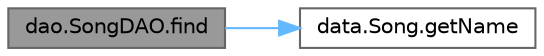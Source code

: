 digraph "dao.SongDAO.find"
{
 // LATEX_PDF_SIZE
  bgcolor="transparent";
  edge [fontname=Helvetica,fontsize=10,labelfontname=Helvetica,labelfontsize=10];
  node [fontname=Helvetica,fontsize=10,shape=box,height=0.2,width=0.4];
  rankdir="LR";
  Node1 [label="dao.SongDAO.find",height=0.2,width=0.4,color="gray40", fillcolor="grey60", style="filled", fontcolor="black",tooltip=" "];
  Node1 -> Node2 [color="steelblue1",style="solid"];
  Node2 [label="data.Song.getName",height=0.2,width=0.4,color="grey40", fillcolor="white", style="filled",URL="$classdata_1_1_song.html#a84015e6823d7168eac0a546f5730e178",tooltip=" "];
}
